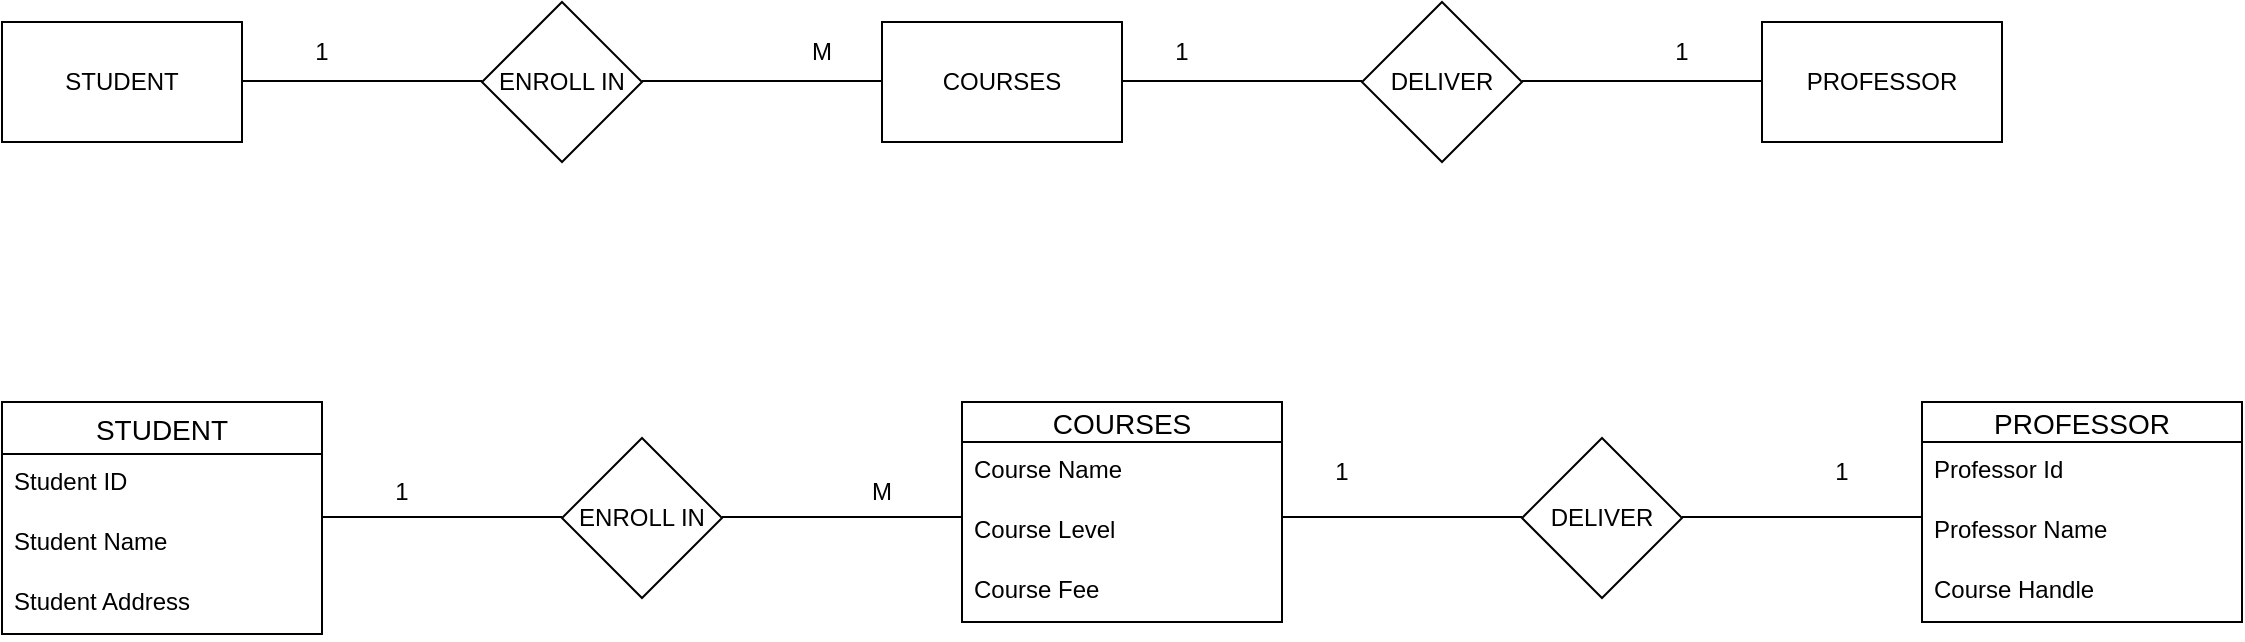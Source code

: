 <mxfile version="17.1.3" type="device"><diagram id="_6NJAJmJvi3ie8mcJRz-" name="Page-1"><mxGraphModel dx="1422" dy="762" grid="1" gridSize="10" guides="1" tooltips="1" connect="1" arrows="1" fold="1" page="1" pageScale="1" pageWidth="850" pageHeight="1100" math="0" shadow="0"><root><mxCell id="0"/><mxCell id="1" parent="0"/><mxCell id="0EswZwH8pMwHb4RNf2eT-1" value="STUDENT" style="rounded=0;whiteSpace=wrap;html=1;" vertex="1" parent="1"><mxGeometry x="60" y="90" width="120" height="60" as="geometry"/></mxCell><mxCell id="0EswZwH8pMwHb4RNf2eT-2" value="COURSES" style="rounded=0;whiteSpace=wrap;html=1;" vertex="1" parent="1"><mxGeometry x="500" y="90" width="120" height="60" as="geometry"/></mxCell><mxCell id="0EswZwH8pMwHb4RNf2eT-3" value="PROFESSOR" style="rounded=0;whiteSpace=wrap;html=1;" vertex="1" parent="1"><mxGeometry x="940" y="90" width="120" height="60" as="geometry"/></mxCell><mxCell id="0EswZwH8pMwHb4RNf2eT-4" value="ENROLL IN" style="rhombus;whiteSpace=wrap;html=1;" vertex="1" parent="1"><mxGeometry x="300" y="80" width="80" height="80" as="geometry"/></mxCell><mxCell id="0EswZwH8pMwHb4RNf2eT-6" value="" style="endArrow=none;html=1;rounded=0;" edge="1" parent="1"><mxGeometry width="50" height="50" relative="1" as="geometry"><mxPoint x="180" y="119.5" as="sourcePoint"/><mxPoint x="300" y="119.5" as="targetPoint"/></mxGeometry></mxCell><mxCell id="0EswZwH8pMwHb4RNf2eT-7" value="" style="endArrow=none;html=1;rounded=0;" edge="1" parent="1"><mxGeometry width="50" height="50" relative="1" as="geometry"><mxPoint x="380" y="119.5" as="sourcePoint"/><mxPoint x="500" y="119.5" as="targetPoint"/></mxGeometry></mxCell><mxCell id="0EswZwH8pMwHb4RNf2eT-8" value="" style="endArrow=none;html=1;rounded=0;" edge="1" parent="1"><mxGeometry width="50" height="50" relative="1" as="geometry"><mxPoint x="620" y="119.5" as="sourcePoint"/><mxPoint x="740" y="119.5" as="targetPoint"/></mxGeometry></mxCell><mxCell id="0EswZwH8pMwHb4RNf2eT-9" value="DELIVER" style="rhombus;whiteSpace=wrap;html=1;" vertex="1" parent="1"><mxGeometry x="740" y="80" width="80" height="80" as="geometry"/></mxCell><mxCell id="0EswZwH8pMwHb4RNf2eT-10" value="" style="endArrow=none;html=1;rounded=0;" edge="1" parent="1"><mxGeometry width="50" height="50" relative="1" as="geometry"><mxPoint x="820" y="119.5" as="sourcePoint"/><mxPoint x="940" y="119.5" as="targetPoint"/></mxGeometry></mxCell><mxCell id="0EswZwH8pMwHb4RNf2eT-11" value="1" style="text;html=1;strokeColor=none;fillColor=none;align=center;verticalAlign=middle;whiteSpace=wrap;rounded=0;" vertex="1" parent="1"><mxGeometry x="190" y="90" width="60" height="30" as="geometry"/></mxCell><mxCell id="0EswZwH8pMwHb4RNf2eT-12" value="M" style="text;html=1;strokeColor=none;fillColor=none;align=center;verticalAlign=middle;whiteSpace=wrap;rounded=0;" vertex="1" parent="1"><mxGeometry x="440" y="90" width="60" height="30" as="geometry"/></mxCell><mxCell id="0EswZwH8pMwHb4RNf2eT-13" value="1" style="text;html=1;strokeColor=none;fillColor=none;align=center;verticalAlign=middle;whiteSpace=wrap;rounded=0;" vertex="1" parent="1"><mxGeometry x="620" y="90" width="60" height="30" as="geometry"/></mxCell><mxCell id="0EswZwH8pMwHb4RNf2eT-14" value="1" style="text;html=1;strokeColor=none;fillColor=none;align=center;verticalAlign=middle;whiteSpace=wrap;rounded=0;" vertex="1" parent="1"><mxGeometry x="870" y="90" width="60" height="30" as="geometry"/></mxCell><mxCell id="0EswZwH8pMwHb4RNf2eT-15" value="STUDENT" style="swimlane;fontStyle=0;childLayout=stackLayout;horizontal=1;startSize=26;horizontalStack=0;resizeParent=1;resizeParentMax=0;resizeLast=0;collapsible=1;marginBottom=0;align=center;fontSize=14;" vertex="1" parent="1"><mxGeometry x="60" y="280" width="160" height="116" as="geometry"/></mxCell><mxCell id="0EswZwH8pMwHb4RNf2eT-16" value="Student ID" style="text;strokeColor=none;fillColor=none;spacingLeft=4;spacingRight=4;overflow=hidden;rotatable=0;points=[[0,0.5],[1,0.5]];portConstraint=eastwest;fontSize=12;" vertex="1" parent="0EswZwH8pMwHb4RNf2eT-15"><mxGeometry y="26" width="160" height="30" as="geometry"/></mxCell><mxCell id="0EswZwH8pMwHb4RNf2eT-17" value="Student Name" style="text;strokeColor=none;fillColor=none;spacingLeft=4;spacingRight=4;overflow=hidden;rotatable=0;points=[[0,0.5],[1,0.5]];portConstraint=eastwest;fontSize=12;" vertex="1" parent="0EswZwH8pMwHb4RNf2eT-15"><mxGeometry y="56" width="160" height="30" as="geometry"/></mxCell><mxCell id="0EswZwH8pMwHb4RNf2eT-19" value="Student Address" style="text;strokeColor=none;fillColor=none;spacingLeft=4;spacingRight=4;overflow=hidden;rotatable=0;points=[[0,0.5],[1,0.5]];portConstraint=eastwest;fontSize=12;" vertex="1" parent="0EswZwH8pMwHb4RNf2eT-15"><mxGeometry y="86" width="160" height="30" as="geometry"/></mxCell><mxCell id="0EswZwH8pMwHb4RNf2eT-20" value="COURSES" style="swimlane;fontStyle=0;childLayout=stackLayout;horizontal=1;startSize=20;horizontalStack=0;resizeParent=1;resizeParentMax=0;resizeLast=0;collapsible=1;marginBottom=0;align=center;fontSize=14;" vertex="1" parent="1"><mxGeometry x="540" y="280" width="160" height="110" as="geometry"/></mxCell><mxCell id="0EswZwH8pMwHb4RNf2eT-21" value="Course Name" style="text;strokeColor=none;fillColor=none;spacingLeft=4;spacingRight=4;overflow=hidden;rotatable=0;points=[[0,0.5],[1,0.5]];portConstraint=eastwest;fontSize=12;" vertex="1" parent="0EswZwH8pMwHb4RNf2eT-20"><mxGeometry y="20" width="160" height="30" as="geometry"/></mxCell><mxCell id="0EswZwH8pMwHb4RNf2eT-22" value="Course Level" style="text;strokeColor=none;fillColor=none;spacingLeft=4;spacingRight=4;overflow=hidden;rotatable=0;points=[[0,0.5],[1,0.5]];portConstraint=eastwest;fontSize=12;" vertex="1" parent="0EswZwH8pMwHb4RNf2eT-20"><mxGeometry y="50" width="160" height="30" as="geometry"/></mxCell><mxCell id="0EswZwH8pMwHb4RNf2eT-23" value="Course Fee" style="text;strokeColor=none;fillColor=none;spacingLeft=4;spacingRight=4;overflow=hidden;rotatable=0;points=[[0,0.5],[1,0.5]];portConstraint=eastwest;fontSize=12;" vertex="1" parent="0EswZwH8pMwHb4RNf2eT-20"><mxGeometry y="80" width="160" height="30" as="geometry"/></mxCell><mxCell id="0EswZwH8pMwHb4RNf2eT-24" value="PROFESSOR" style="swimlane;fontStyle=0;childLayout=stackLayout;horizontal=1;startSize=20;horizontalStack=0;resizeParent=1;resizeParentMax=0;resizeLast=0;collapsible=1;marginBottom=0;align=center;fontSize=14;" vertex="1" parent="1"><mxGeometry x="1020" y="280" width="160" height="110" as="geometry"/></mxCell><mxCell id="0EswZwH8pMwHb4RNf2eT-25" value="Professor Id" style="text;strokeColor=none;fillColor=none;spacingLeft=4;spacingRight=4;overflow=hidden;rotatable=0;points=[[0,0.5],[1,0.5]];portConstraint=eastwest;fontSize=12;" vertex="1" parent="0EswZwH8pMwHb4RNf2eT-24"><mxGeometry y="20" width="160" height="30" as="geometry"/></mxCell><mxCell id="0EswZwH8pMwHb4RNf2eT-26" value="Professor Name" style="text;strokeColor=none;fillColor=none;spacingLeft=4;spacingRight=4;overflow=hidden;rotatable=0;points=[[0,0.5],[1,0.5]];portConstraint=eastwest;fontSize=12;" vertex="1" parent="0EswZwH8pMwHb4RNf2eT-24"><mxGeometry y="50" width="160" height="30" as="geometry"/></mxCell><mxCell id="0EswZwH8pMwHb4RNf2eT-27" value="Course Handle " style="text;strokeColor=none;fillColor=none;spacingLeft=4;spacingRight=4;overflow=hidden;rotatable=0;points=[[0,0.5],[1,0.5]];portConstraint=eastwest;fontSize=12;" vertex="1" parent="0EswZwH8pMwHb4RNf2eT-24"><mxGeometry y="80" width="160" height="30" as="geometry"/></mxCell><mxCell id="0EswZwH8pMwHb4RNf2eT-28" value="" style="endArrow=none;html=1;rounded=0;" edge="1" parent="1"><mxGeometry width="50" height="50" relative="1" as="geometry"><mxPoint x="220" y="337.5" as="sourcePoint"/><mxPoint x="340" y="337.5" as="targetPoint"/></mxGeometry></mxCell><mxCell id="0EswZwH8pMwHb4RNf2eT-29" value="" style="endArrow=none;html=1;rounded=0;" edge="1" parent="1"><mxGeometry width="50" height="50" relative="1" as="geometry"><mxPoint x="420" y="337.5" as="sourcePoint"/><mxPoint x="540" y="337.5" as="targetPoint"/></mxGeometry></mxCell><mxCell id="0EswZwH8pMwHb4RNf2eT-30" value="ENROLL IN" style="rhombus;whiteSpace=wrap;html=1;" vertex="1" parent="1"><mxGeometry x="340" y="298" width="80" height="80" as="geometry"/></mxCell><mxCell id="0EswZwH8pMwHb4RNf2eT-31" value="DELIVER" style="rhombus;whiteSpace=wrap;html=1;" vertex="1" parent="1"><mxGeometry x="820" y="298" width="80" height="80" as="geometry"/></mxCell><mxCell id="0EswZwH8pMwHb4RNf2eT-32" value="" style="endArrow=none;html=1;rounded=0;" edge="1" parent="1"><mxGeometry width="50" height="50" relative="1" as="geometry"><mxPoint x="700" y="337.5" as="sourcePoint"/><mxPoint x="820" y="337.5" as="targetPoint"/></mxGeometry></mxCell><mxCell id="0EswZwH8pMwHb4RNf2eT-33" value="" style="endArrow=none;html=1;rounded=0;" edge="1" parent="1"><mxGeometry width="50" height="50" relative="1" as="geometry"><mxPoint x="900" y="337.5" as="sourcePoint"/><mxPoint x="1020" y="337.5" as="targetPoint"/></mxGeometry></mxCell><mxCell id="0EswZwH8pMwHb4RNf2eT-34" value="1" style="text;html=1;strokeColor=none;fillColor=none;align=center;verticalAlign=middle;whiteSpace=wrap;rounded=0;" vertex="1" parent="1"><mxGeometry x="230" y="310" width="60" height="30" as="geometry"/></mxCell><mxCell id="0EswZwH8pMwHb4RNf2eT-35" value="M" style="text;html=1;strokeColor=none;fillColor=none;align=center;verticalAlign=middle;whiteSpace=wrap;rounded=0;" vertex="1" parent="1"><mxGeometry x="470" y="310" width="60" height="30" as="geometry"/></mxCell><mxCell id="0EswZwH8pMwHb4RNf2eT-36" value="1" style="text;html=1;strokeColor=none;fillColor=none;align=center;verticalAlign=middle;whiteSpace=wrap;rounded=0;" vertex="1" parent="1"><mxGeometry x="700" y="300" width="60" height="30" as="geometry"/></mxCell><mxCell id="0EswZwH8pMwHb4RNf2eT-37" value="1" style="text;html=1;strokeColor=none;fillColor=none;align=center;verticalAlign=middle;whiteSpace=wrap;rounded=0;" vertex="1" parent="1"><mxGeometry x="950" y="300" width="60" height="30" as="geometry"/></mxCell></root></mxGraphModel></diagram></mxfile>